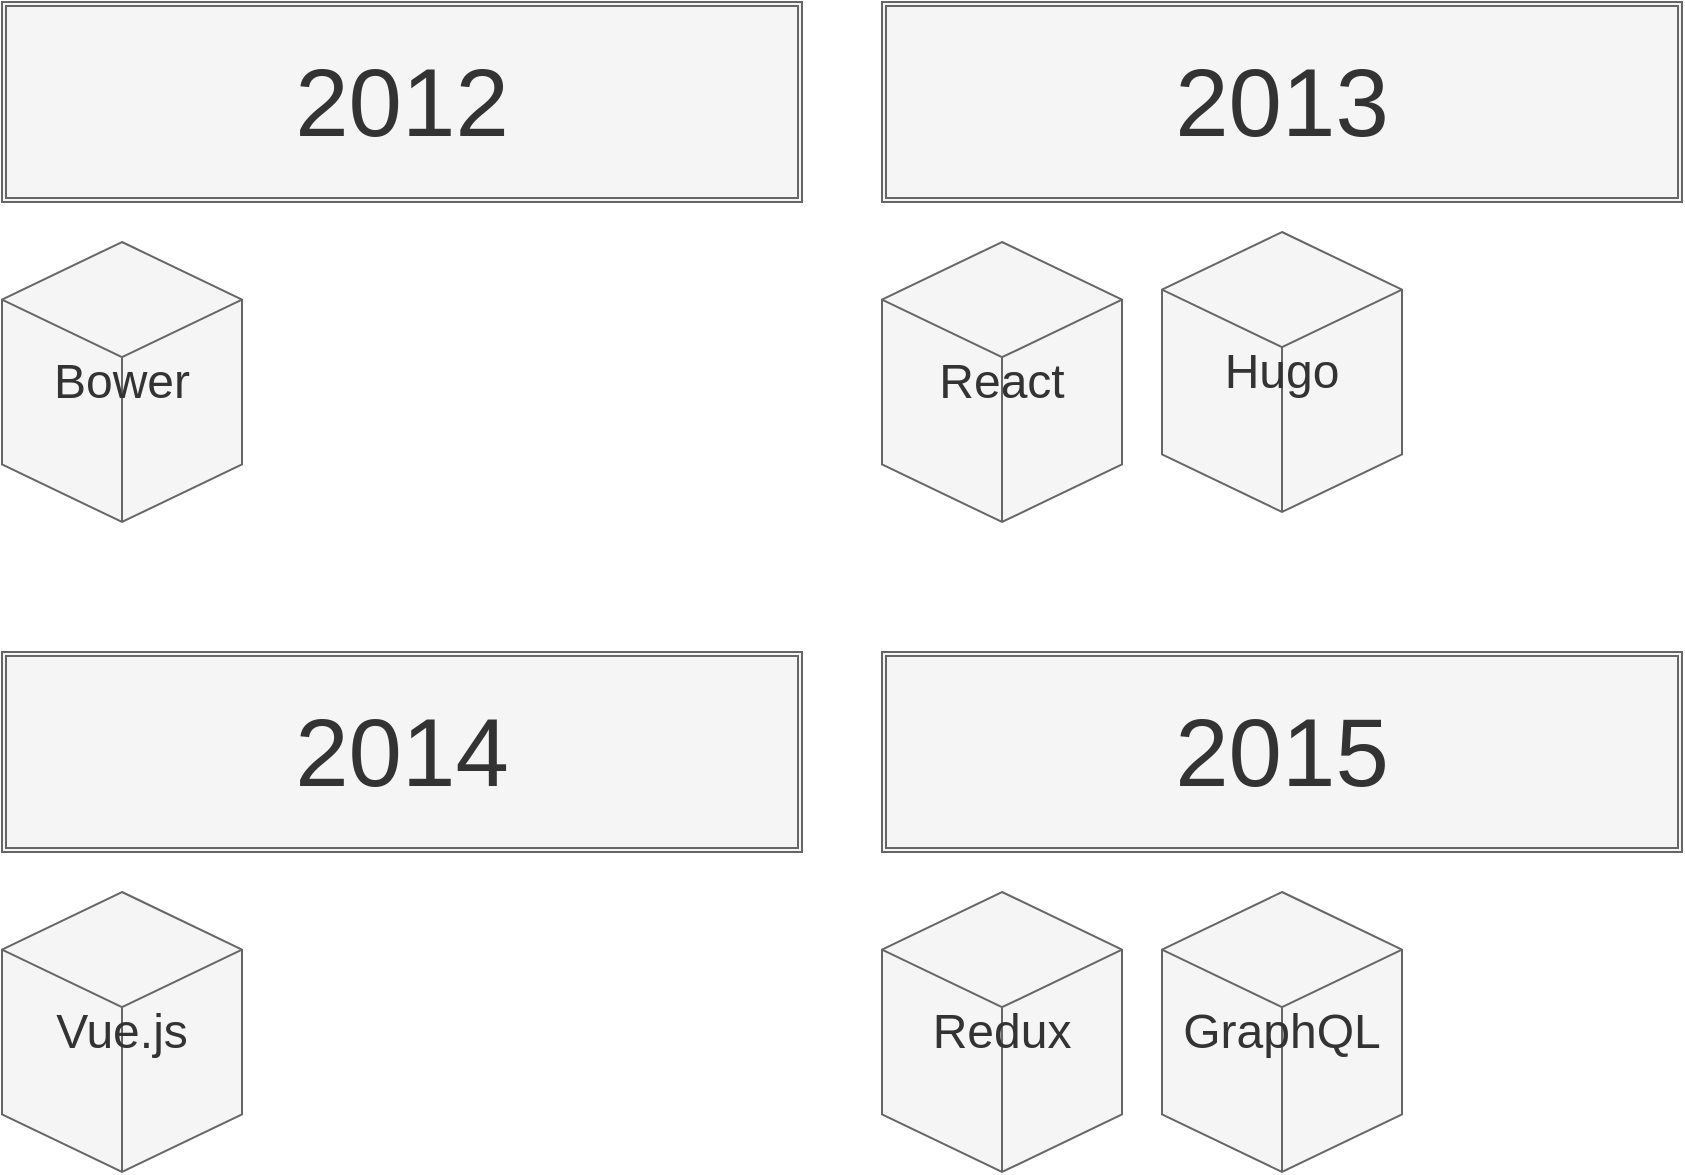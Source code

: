 <mxfile>
    <diagram id="LNP9S4-BVpzVc-00VTwb" name="Page-1">
        <mxGraphModel dx="850" dy="585" grid="1" gridSize="10" guides="1" tooltips="1" connect="1" arrows="1" fold="1" page="1" pageScale="1" pageWidth="850" pageHeight="1100" math="0" shadow="0">
            <root>
                <mxCell id="0"/>
                <mxCell id="1" parent="0"/>
                <mxCell id="97" value="&lt;font style=&quot;font-size: 48px&quot;&gt;2012&lt;/font&gt;" style="shape=ext;double=1;rounded=0;whiteSpace=wrap;html=1;shadow=0;sketch=0;fillColor=#f5f5f5;strokeColor=#666666;fontColor=#333333;" parent="1" vertex="1">
                    <mxGeometry width="400" height="100" as="geometry"/>
                </mxCell>
                <mxCell id="98" value="&lt;font style=&quot;font-size: 24px&quot;&gt;Bower&lt;/font&gt;" style="html=1;whiteSpace=wrap;shape=isoCube2;backgroundOutline=1;isoAngle=15;shadow=0;sketch=0;fillColor=#f5f5f5;strokeColor=#666666;fontColor=#333333;" parent="1" vertex="1">
                    <mxGeometry y="120" width="120" height="140" as="geometry"/>
                </mxCell>
                <mxCell id="100" value="&lt;font style=&quot;font-size: 48px&quot;&gt;2013&lt;/font&gt;" style="shape=ext;double=1;rounded=0;whiteSpace=wrap;html=1;shadow=0;sketch=0;fillColor=#f5f5f5;strokeColor=#666666;fontColor=#333333;" parent="1" vertex="1">
                    <mxGeometry x="440" width="400" height="100" as="geometry"/>
                </mxCell>
                <mxCell id="102" value="&lt;font style=&quot;font-size: 24px&quot;&gt;React&lt;/font&gt;" style="html=1;whiteSpace=wrap;shape=isoCube2;backgroundOutline=1;isoAngle=15;shadow=0;sketch=0;fillColor=#f5f5f5;strokeColor=#666666;fontColor=#333333;" parent="1" vertex="1">
                    <mxGeometry x="440" y="120" width="120" height="140" as="geometry"/>
                </mxCell>
                <mxCell id="103" value="&lt;font style=&quot;font-size: 24px&quot;&gt;Hugo&lt;/font&gt;" style="html=1;whiteSpace=wrap;shape=isoCube2;backgroundOutline=1;isoAngle=15;shadow=0;sketch=0;fillColor=#f5f5f5;strokeColor=#666666;fontColor=#333333;" parent="1" vertex="1">
                    <mxGeometry x="580" y="115" width="120" height="140" as="geometry"/>
                </mxCell>
                <mxCell id="104" value="&lt;font style=&quot;font-size: 48px&quot;&gt;2014&lt;/font&gt;" style="shape=ext;double=1;rounded=0;whiteSpace=wrap;html=1;shadow=0;sketch=0;fillColor=#f5f5f5;strokeColor=#666666;fontColor=#333333;" parent="1" vertex="1">
                    <mxGeometry y="325" width="400" height="100" as="geometry"/>
                </mxCell>
                <mxCell id="105" value="&lt;font style=&quot;font-size: 24px&quot;&gt;Vue.js&lt;/font&gt;" style="html=1;whiteSpace=wrap;shape=isoCube2;backgroundOutline=1;isoAngle=15;shadow=0;sketch=0;fillColor=#f5f5f5;strokeColor=#666666;fontColor=#333333;" parent="1" vertex="1">
                    <mxGeometry y="445" width="120" height="140" as="geometry"/>
                </mxCell>
                <mxCell id="106" value="&lt;font style=&quot;font-size: 48px&quot;&gt;2015&lt;/font&gt;" style="shape=ext;double=1;rounded=0;whiteSpace=wrap;html=1;shadow=0;sketch=0;fillColor=#f5f5f5;strokeColor=#666666;fontColor=#333333;" parent="1" vertex="1">
                    <mxGeometry x="440" y="325" width="400" height="100" as="geometry"/>
                </mxCell>
                <mxCell id="107" value="&lt;font style=&quot;font-size: 24px&quot;&gt;Redux&lt;/font&gt;" style="html=1;whiteSpace=wrap;shape=isoCube2;backgroundOutline=1;isoAngle=15;shadow=0;sketch=0;fillColor=#f5f5f5;strokeColor=#666666;fontColor=#333333;" parent="1" vertex="1">
                    <mxGeometry x="440" y="445" width="120" height="140" as="geometry"/>
                </mxCell>
                <mxCell id="108" value="&lt;font style=&quot;font-size: 24px&quot;&gt;GraphQL&lt;/font&gt;" style="html=1;whiteSpace=wrap;shape=isoCube2;backgroundOutline=1;isoAngle=15;shadow=0;sketch=0;fillColor=#f5f5f5;strokeColor=#666666;fontColor=#333333;" parent="1" vertex="1">
                    <mxGeometry x="580" y="445" width="120" height="140" as="geometry"/>
                </mxCell>
            </root>
        </mxGraphModel>
    </diagram>
</mxfile>